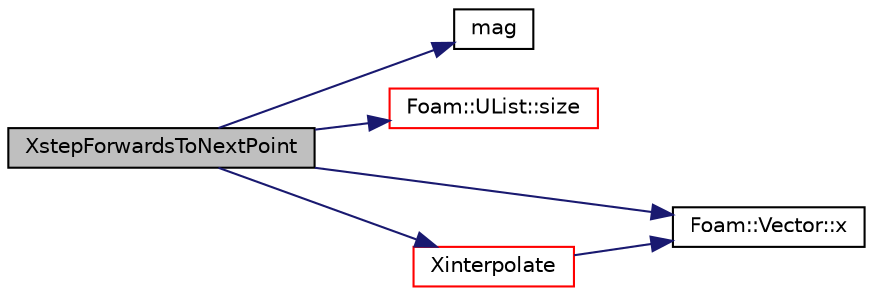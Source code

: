 digraph "XstepForwardsToNextPoint"
{
  bgcolor="transparent";
  edge [fontname="Helvetica",fontsize="10",labelfontname="Helvetica",labelfontsize="10"];
  node [fontname="Helvetica",fontsize="10",shape=record];
  rankdir="LR";
  Node1 [label="XstepForwardsToNextPoint",height=0.2,width=0.4,color="black", fillcolor="grey75", style="filled" fontcolor="black"];
  Node1 -> Node2 [color="midnightblue",fontsize="10",style="solid",fontname="Helvetica"];
  Node2 [label="mag",height=0.2,width=0.4,color="black",URL="$namespaceFoam.html#a834bb6faa2fd38f3b65634f2e1987e97"];
  Node1 -> Node3 [color="midnightblue",fontsize="10",style="solid",fontname="Helvetica"];
  Node3 [label="Foam::UList::size",height=0.2,width=0.4,color="red",URL="$classFoam_1_1UList.html#afee03bfededf699921815b2bf3c41e35",tooltip="Override size to be inconsistent with allocated storage. "];
  Node1 -> Node4 [color="midnightblue",fontsize="10",style="solid",fontname="Helvetica"];
  Node4 [label="Foam::Vector::x",height=0.2,width=0.4,color="black",URL="$classFoam_1_1Vector.html#aeb7dc4a97968c543f58f9c7082e55757",tooltip="Access to the vector x component. "];
  Node1 -> Node5 [color="midnightblue",fontsize="10",style="solid",fontname="Helvetica"];
  Node5 [label="Xinterpolate",height=0.2,width=0.4,color="red",URL="$namespaceFoam.html#a396585a82c5ba11402e6603c63463477"];
  Node5 -> Node4 [color="midnightblue",fontsize="10",style="solid",fontname="Helvetica"];
}
